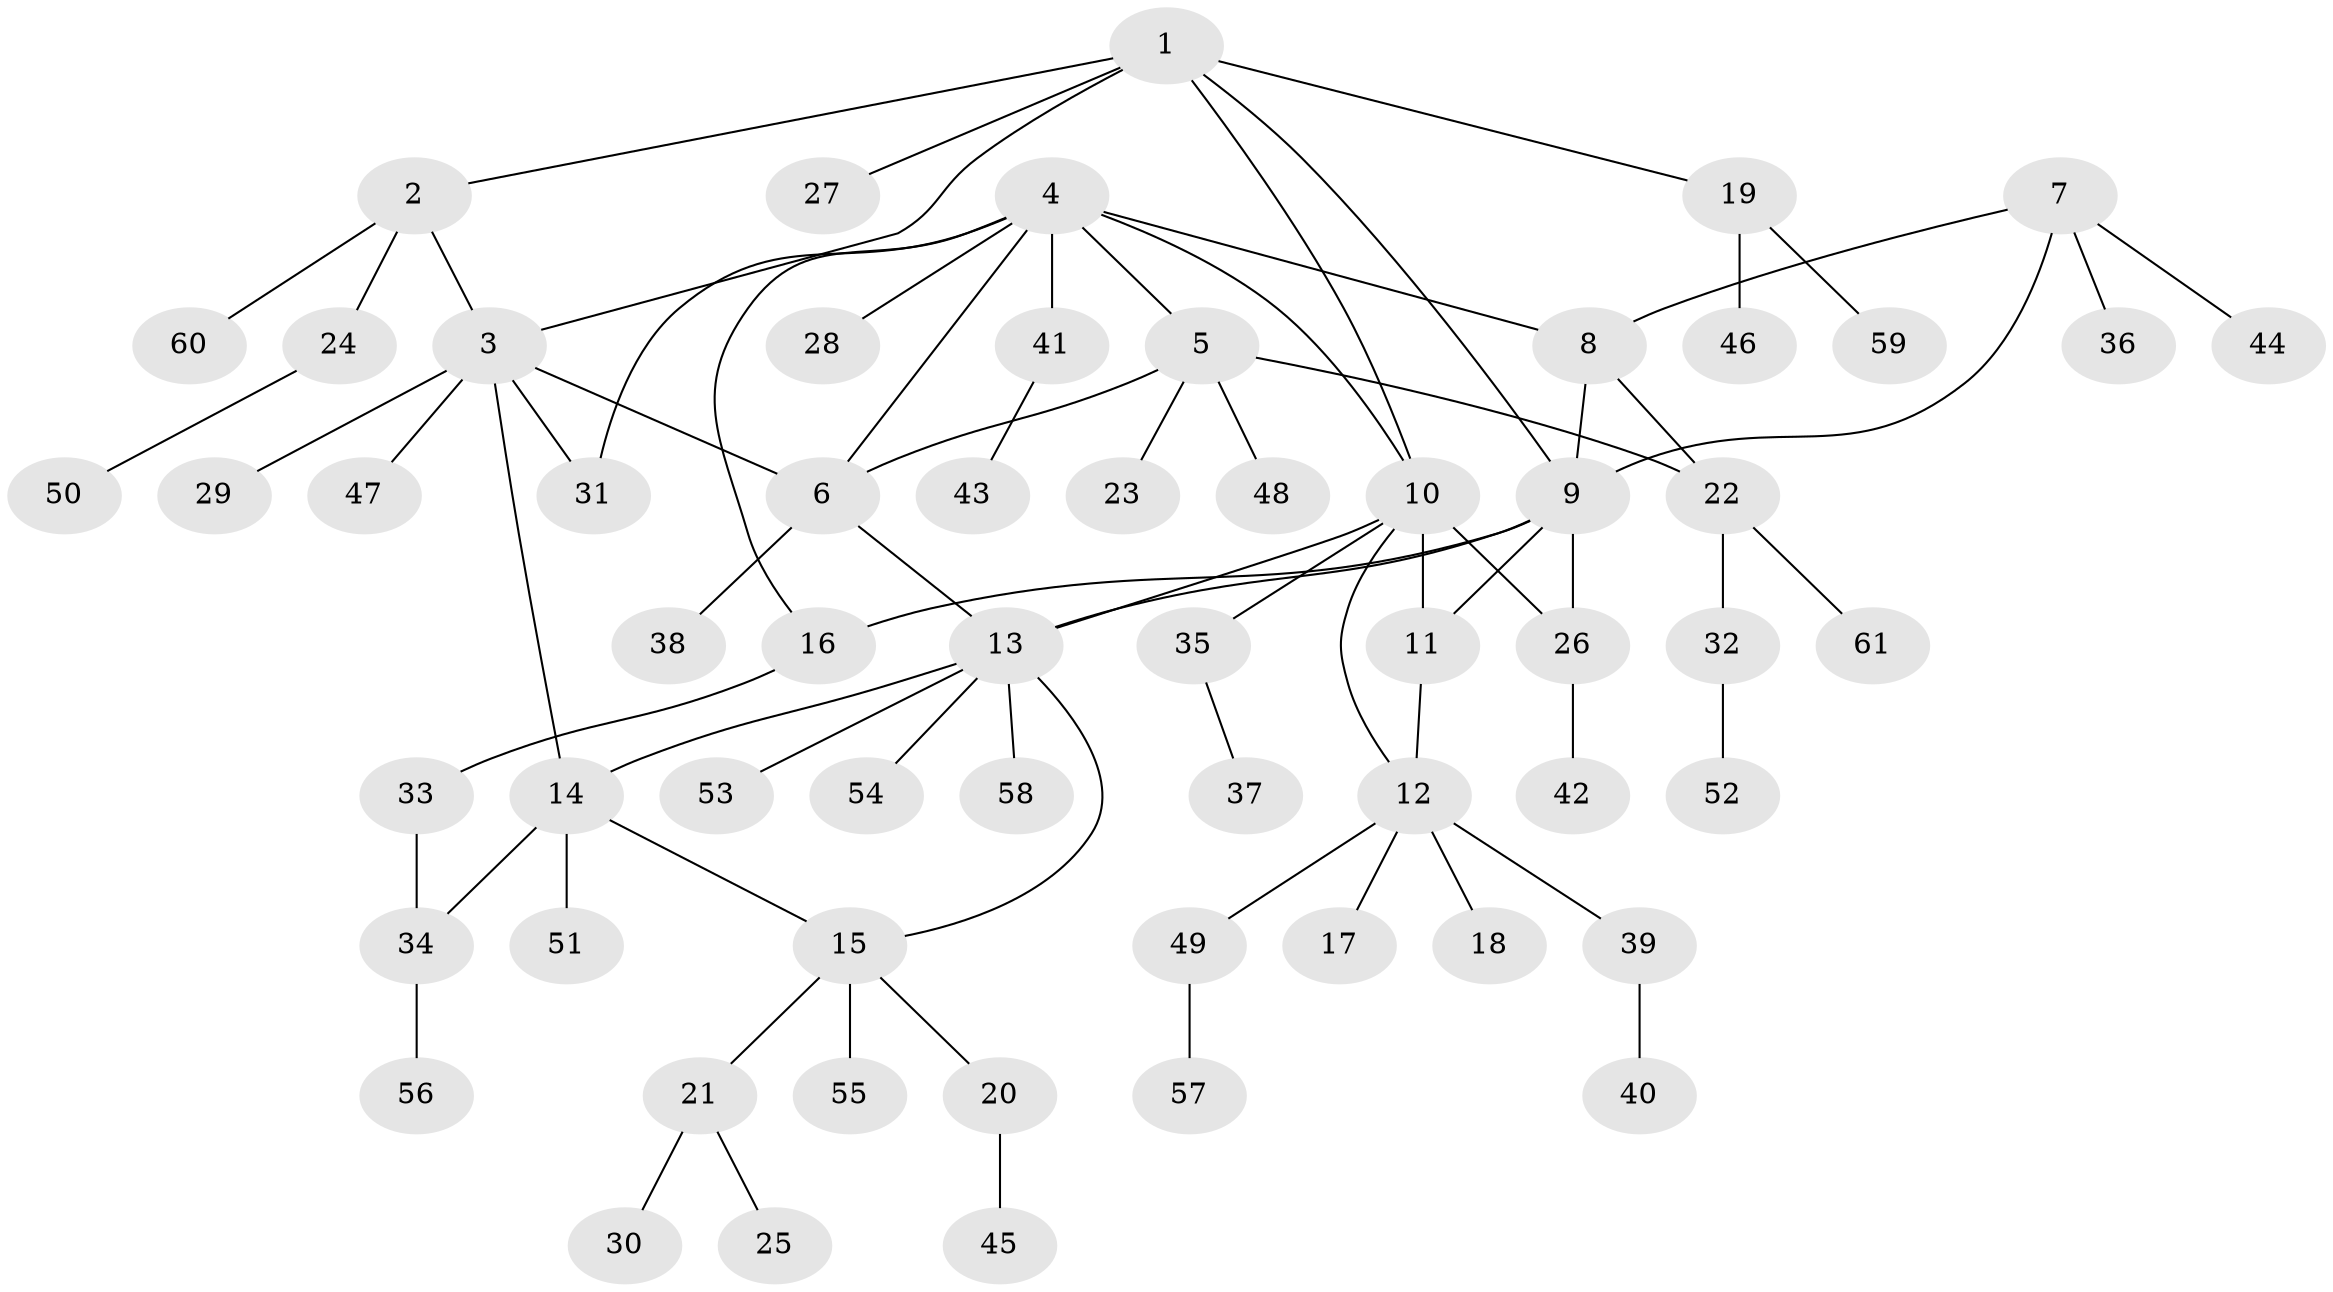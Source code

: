 // Generated by graph-tools (version 1.1) at 2025/02/03/09/25 03:02:50]
// undirected, 61 vertices, 76 edges
graph export_dot {
graph [start="1"]
  node [color=gray90,style=filled];
  1;
  2;
  3;
  4;
  5;
  6;
  7;
  8;
  9;
  10;
  11;
  12;
  13;
  14;
  15;
  16;
  17;
  18;
  19;
  20;
  21;
  22;
  23;
  24;
  25;
  26;
  27;
  28;
  29;
  30;
  31;
  32;
  33;
  34;
  35;
  36;
  37;
  38;
  39;
  40;
  41;
  42;
  43;
  44;
  45;
  46;
  47;
  48;
  49;
  50;
  51;
  52;
  53;
  54;
  55;
  56;
  57;
  58;
  59;
  60;
  61;
  1 -- 2;
  1 -- 3;
  1 -- 9;
  1 -- 10;
  1 -- 19;
  1 -- 27;
  2 -- 3;
  2 -- 24;
  2 -- 60;
  3 -- 6;
  3 -- 14;
  3 -- 29;
  3 -- 31;
  3 -- 47;
  4 -- 5;
  4 -- 6;
  4 -- 8;
  4 -- 10;
  4 -- 16;
  4 -- 28;
  4 -- 31;
  4 -- 41;
  5 -- 6;
  5 -- 22;
  5 -- 23;
  5 -- 48;
  6 -- 13;
  6 -- 38;
  7 -- 8;
  7 -- 9;
  7 -- 36;
  7 -- 44;
  8 -- 9;
  8 -- 22;
  9 -- 11;
  9 -- 13;
  9 -- 16;
  9 -- 26;
  10 -- 11;
  10 -- 12;
  10 -- 13;
  10 -- 26;
  10 -- 35;
  11 -- 12;
  12 -- 17;
  12 -- 18;
  12 -- 39;
  12 -- 49;
  13 -- 14;
  13 -- 15;
  13 -- 53;
  13 -- 54;
  13 -- 58;
  14 -- 15;
  14 -- 34;
  14 -- 51;
  15 -- 20;
  15 -- 21;
  15 -- 55;
  16 -- 33;
  19 -- 46;
  19 -- 59;
  20 -- 45;
  21 -- 25;
  21 -- 30;
  22 -- 32;
  22 -- 61;
  24 -- 50;
  26 -- 42;
  32 -- 52;
  33 -- 34;
  34 -- 56;
  35 -- 37;
  39 -- 40;
  41 -- 43;
  49 -- 57;
}

